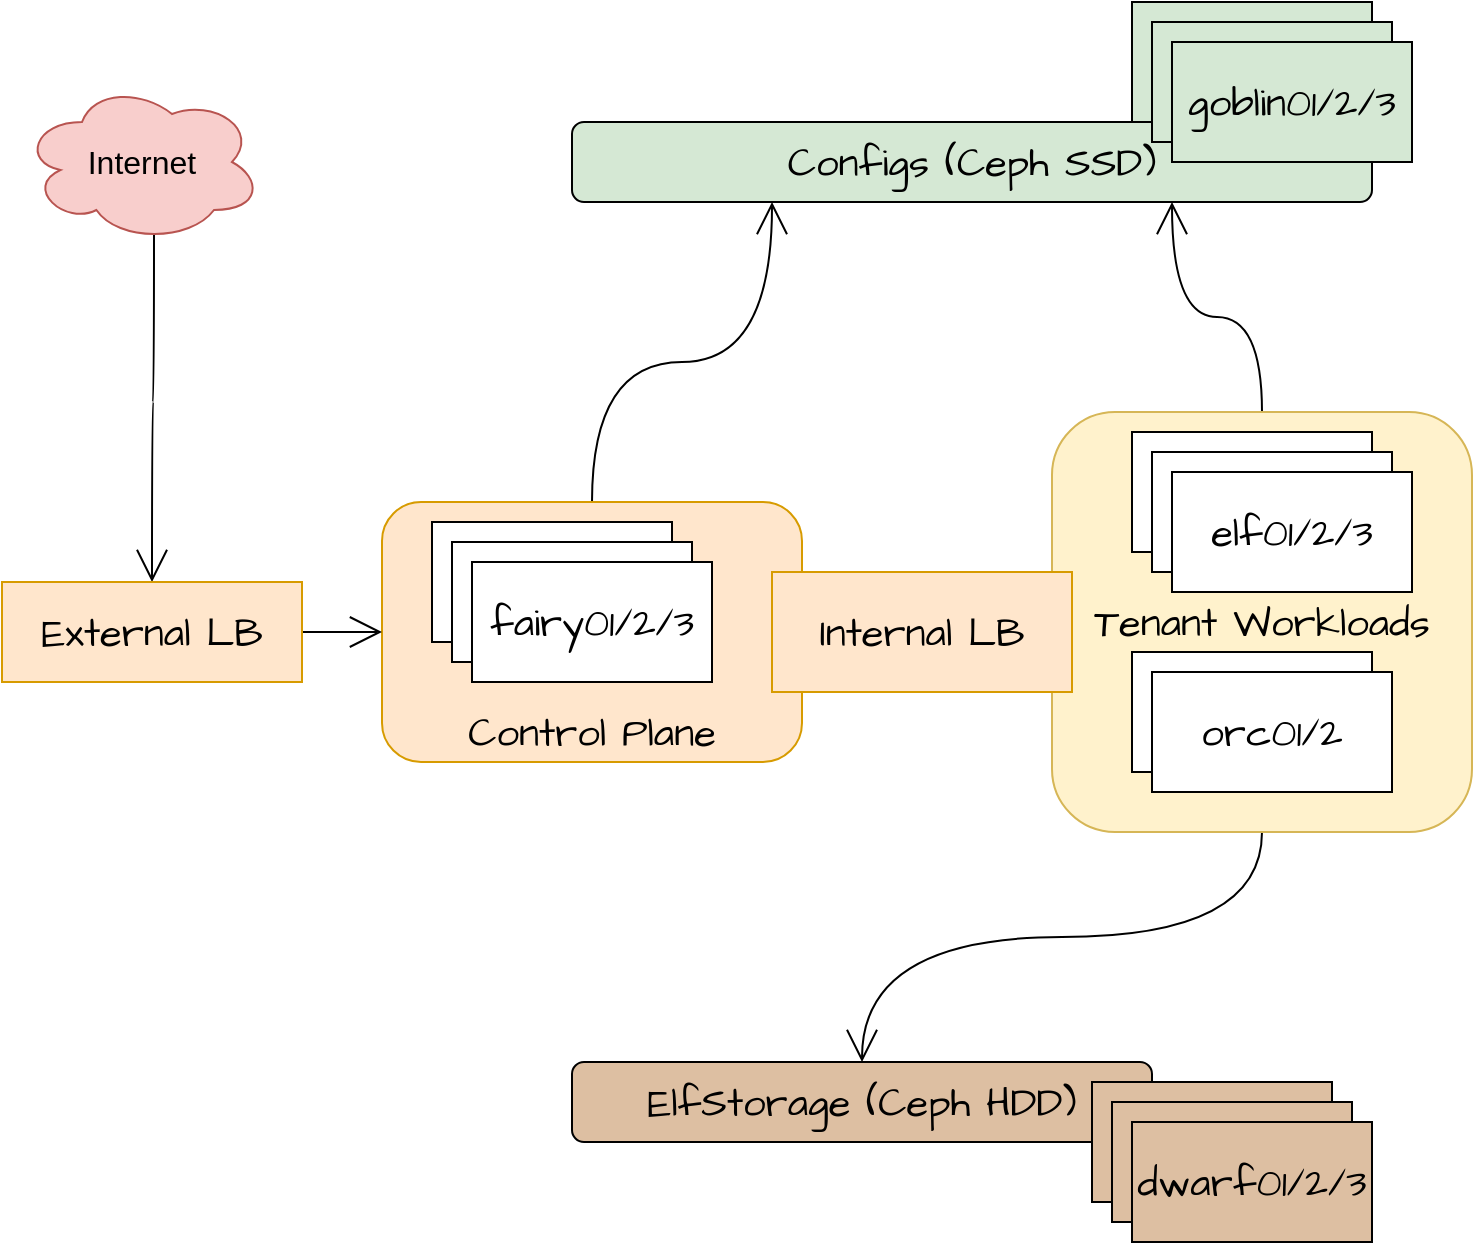 <mxfile version="20.3.0" type="device"><diagram id="Mz_p9S4ZftzY6WqOgdoP" name="Page-1"><mxGraphModel dx="1018" dy="663" grid="1" gridSize="10" guides="1" tooltips="1" connect="1" arrows="1" fold="1" page="1" pageScale="1" pageWidth="827" pageHeight="1169" math="0" shadow="0"><root><mxCell id="0"/><mxCell id="1" parent="0"/><mxCell id="FCFqJwpnMpJZ3dUtSVTe-28" style="edgeStyle=orthogonalEdgeStyle;curved=1;rounded=0;orthogonalLoop=1;jettySize=auto;html=1;exitX=0.5;exitY=0;exitDx=0;exitDy=0;entryX=0.25;entryY=1;entryDx=0;entryDy=0;fontSize=12;endArrow=open;startSize=14;endSize=14;" edge="1" parent="1" source="FCFqJwpnMpJZ3dUtSVTe-22" target="FCFqJwpnMpJZ3dUtSVTe-17"><mxGeometry relative="1" as="geometry"/></mxCell><mxCell id="FCFqJwpnMpJZ3dUtSVTe-22" value="Control Plane" style="rounded=1;whiteSpace=wrap;html=1;hachureGap=4;fontFamily=Architects Daughter;fontSource=https%3A%2F%2Ffonts.googleapis.com%2Fcss%3Ffamily%3DArchitects%2BDaughter;fontSize=20;fillColor=#ffe6cc;strokeColor=#d79b00;verticalAlign=bottom;" vertex="1" parent="1"><mxGeometry x="250" y="330" width="210" height="130" as="geometry"/></mxCell><mxCell id="FCFqJwpnMpJZ3dUtSVTe-27" style="edgeStyle=orthogonalEdgeStyle;curved=1;rounded=0;orthogonalLoop=1;jettySize=auto;html=1;exitX=0.5;exitY=0;exitDx=0;exitDy=0;entryX=0.75;entryY=1;entryDx=0;entryDy=0;fontSize=12;endArrow=open;startSize=14;endSize=14;" edge="1" parent="1" source="FCFqJwpnMpJZ3dUtSVTe-21" target="FCFqJwpnMpJZ3dUtSVTe-17"><mxGeometry relative="1" as="geometry"/></mxCell><mxCell id="FCFqJwpnMpJZ3dUtSVTe-29" style="edgeStyle=orthogonalEdgeStyle;curved=1;rounded=0;orthogonalLoop=1;jettySize=auto;html=1;exitX=0.5;exitY=1;exitDx=0;exitDy=0;entryX=0.5;entryY=0;entryDx=0;entryDy=0;fontSize=12;endArrow=open;startSize=14;endSize=14;" edge="1" parent="1" source="FCFqJwpnMpJZ3dUtSVTe-21" target="FCFqJwpnMpJZ3dUtSVTe-16"><mxGeometry relative="1" as="geometry"/></mxCell><mxCell id="FCFqJwpnMpJZ3dUtSVTe-21" value="Tenant Workloads" style="rounded=1;whiteSpace=wrap;html=1;hachureGap=4;fontFamily=Architects Daughter;fontSource=https%3A%2F%2Ffonts.googleapis.com%2Fcss%3Ffamily%3DArchitects%2BDaughter;fontSize=20;fillColor=#fff2cc;strokeColor=#d6b656;" vertex="1" parent="1"><mxGeometry x="585" y="285" width="210" height="210" as="geometry"/></mxCell><mxCell id="FCFqJwpnMpJZ3dUtSVTe-1" value="ub" style="rounded=0;whiteSpace=wrap;html=1;hachureGap=4;fontFamily=Architects Daughter;fontSource=https%3A%2F%2Ffonts.googleapis.com%2Fcss%3Ffamily%3DArchitects%2BDaughter;fontSize=20;" vertex="1" parent="1"><mxGeometry x="275" y="340" width="120" height="60" as="geometry"/></mxCell><mxCell id="FCFqJwpnMpJZ3dUtSVTe-2" value="fairy01" style="rounded=0;whiteSpace=wrap;html=1;hachureGap=4;fontFamily=Architects Daughter;fontSource=https%3A%2F%2Ffonts.googleapis.com%2Fcss%3Ffamily%3DArchitects%2BDaughter;fontSize=20;" vertex="1" parent="1"><mxGeometry x="285" y="350" width="120" height="60" as="geometry"/></mxCell><mxCell id="FCFqJwpnMpJZ3dUtSVTe-3" value="fairy01/2/3" style="rounded=0;whiteSpace=wrap;html=1;hachureGap=4;fontFamily=Architects Daughter;fontSource=https%3A%2F%2Ffonts.googleapis.com%2Fcss%3Ffamily%3DArchitects%2BDaughter;fontSize=20;" vertex="1" parent="1"><mxGeometry x="295" y="360" width="120" height="60" as="geometry"/></mxCell><mxCell id="FCFqJwpnMpJZ3dUtSVTe-4" value="elf01/203" style="rounded=0;whiteSpace=wrap;html=1;hachureGap=4;fontFamily=Architects Daughter;fontSource=https%3A%2F%2Ffonts.googleapis.com%2Fcss%3Ffamily%3DArchitects%2BDaughter;fontSize=20;" vertex="1" parent="1"><mxGeometry x="625" y="295" width="120" height="60" as="geometry"/></mxCell><mxCell id="FCFqJwpnMpJZ3dUtSVTe-5" value="fairy01" style="rounded=0;whiteSpace=wrap;html=1;hachureGap=4;fontFamily=Architects Daughter;fontSource=https%3A%2F%2Ffonts.googleapis.com%2Fcss%3Ffamily%3DArchitects%2BDaughter;fontSize=20;" vertex="1" parent="1"><mxGeometry x="635" y="305" width="120" height="60" as="geometry"/></mxCell><mxCell id="FCFqJwpnMpJZ3dUtSVTe-6" value="elf01/2/3" style="rounded=0;whiteSpace=wrap;html=1;hachureGap=4;fontFamily=Architects Daughter;fontSource=https%3A%2F%2Ffonts.googleapis.com%2Fcss%3Ffamily%3DArchitects%2BDaughter;fontSize=20;" vertex="1" parent="1"><mxGeometry x="645" y="315" width="120" height="60" as="geometry"/></mxCell><mxCell id="FCFqJwpnMpJZ3dUtSVTe-14" value="fairy01" style="rounded=0;whiteSpace=wrap;html=1;hachureGap=4;fontFamily=Architects Daughter;fontSource=https%3A%2F%2Ffonts.googleapis.com%2Fcss%3Ffamily%3DArchitects%2BDaughter;fontSize=20;" vertex="1" parent="1"><mxGeometry x="625" y="405" width="120" height="60" as="geometry"/></mxCell><mxCell id="FCFqJwpnMpJZ3dUtSVTe-15" value="orc01/2" style="rounded=0;whiteSpace=wrap;html=1;hachureGap=4;fontFamily=Architects Daughter;fontSource=https%3A%2F%2Ffonts.googleapis.com%2Fcss%3Ffamily%3DArchitects%2BDaughter;fontSize=20;" vertex="1" parent="1"><mxGeometry x="635" y="415" width="120" height="60" as="geometry"/></mxCell><mxCell id="FCFqJwpnMpJZ3dUtSVTe-16" value="ElfStorage (Ceph HDD)" style="rounded=1;whiteSpace=wrap;html=1;hachureGap=4;fontFamily=Architects Daughter;fontSource=https%3A%2F%2Ffonts.googleapis.com%2Fcss%3Ffamily%3DArchitects%2BDaughter;fontSize=20;fillColor=#DDBFA2;" vertex="1" parent="1"><mxGeometry x="345" y="610" width="290" height="40" as="geometry"/></mxCell><mxCell id="FCFqJwpnMpJZ3dUtSVTe-17" value="Configs (Ceph SSD)" style="rounded=1;whiteSpace=wrap;html=1;hachureGap=4;fontFamily=Architects Daughter;fontSource=https%3A%2F%2Ffonts.googleapis.com%2Fcss%3Ffamily%3DArchitects%2BDaughter;fontSize=20;fillColor=#D5E8D4;" vertex="1" parent="1"><mxGeometry x="345" y="140" width="400" height="40" as="geometry"/></mxCell><mxCell id="FCFqJwpnMpJZ3dUtSVTe-10" value="elf01/203" style="rounded=0;whiteSpace=wrap;html=1;hachureGap=4;fontFamily=Architects Daughter;fontSource=https%3A%2F%2Ffonts.googleapis.com%2Fcss%3Ffamily%3DArchitects%2BDaughter;fontSize=20;fillColor=#D5E8D4;" vertex="1" parent="1"><mxGeometry x="625" y="80" width="120" height="60" as="geometry"/></mxCell><mxCell id="FCFqJwpnMpJZ3dUtSVTe-11" value="fairy01" style="rounded=0;whiteSpace=wrap;html=1;hachureGap=4;fontFamily=Architects Daughter;fontSource=https%3A%2F%2Ffonts.googleapis.com%2Fcss%3Ffamily%3DArchitects%2BDaughter;fontSize=20;fillColor=#D5E8D4;" vertex="1" parent="1"><mxGeometry x="635" y="90" width="120" height="60" as="geometry"/></mxCell><mxCell id="FCFqJwpnMpJZ3dUtSVTe-12" value="goblin01/2/3" style="rounded=0;whiteSpace=wrap;html=1;hachureGap=4;fontFamily=Architects Daughter;fontSource=https%3A%2F%2Ffonts.googleapis.com%2Fcss%3Ffamily%3DArchitects%2BDaughter;fontSize=20;fillColor=#D5E8D4;" vertex="1" parent="1"><mxGeometry x="645" y="100" width="120" height="60" as="geometry"/></mxCell><mxCell id="FCFqJwpnMpJZ3dUtSVTe-7" value="elf01/203" style="rounded=0;whiteSpace=wrap;html=1;hachureGap=4;fontFamily=Architects Daughter;fontSource=https%3A%2F%2Ffonts.googleapis.com%2Fcss%3Ffamily%3DArchitects%2BDaughter;fontSize=20;fillColor=#DDBFA2;" vertex="1" parent="1"><mxGeometry x="605" y="620" width="120" height="60" as="geometry"/></mxCell><mxCell id="FCFqJwpnMpJZ3dUtSVTe-8" value="fairy01" style="rounded=0;whiteSpace=wrap;html=1;hachureGap=4;fontFamily=Architects Daughter;fontSource=https%3A%2F%2Ffonts.googleapis.com%2Fcss%3Ffamily%3DArchitects%2BDaughter;fontSize=20;fillColor=#DDBFA2;" vertex="1" parent="1"><mxGeometry x="615" y="630" width="120" height="60" as="geometry"/></mxCell><mxCell id="FCFqJwpnMpJZ3dUtSVTe-9" value="dwarf01/2/3" style="rounded=0;whiteSpace=wrap;html=1;hachureGap=4;fontFamily=Architects Daughter;fontSource=https%3A%2F%2Ffonts.googleapis.com%2Fcss%3Ffamily%3DArchitects%2BDaughter;fontSize=20;fillColor=#DDBFA2;" vertex="1" parent="1"><mxGeometry x="625" y="640" width="120" height="60" as="geometry"/></mxCell><mxCell id="FCFqJwpnMpJZ3dUtSVTe-20" value="Internal LB" style="rounded=0;whiteSpace=wrap;html=1;hachureGap=4;fontFamily=Architects Daughter;fontSource=https%3A%2F%2Ffonts.googleapis.com%2Fcss%3Ffamily%3DArchitects%2BDaughter;fontSize=20;fillColor=#ffe6cc;strokeColor=#d79b00;" vertex="1" parent="1"><mxGeometry x="445" y="365" width="150" height="60" as="geometry"/></mxCell><mxCell id="FCFqJwpnMpJZ3dUtSVTe-36" style="edgeStyle=orthogonalEdgeStyle;curved=1;rounded=0;orthogonalLoop=1;jettySize=auto;html=1;exitX=0.55;exitY=0.95;exitDx=0;exitDy=0;exitPerimeter=0;fontSize=12;endArrow=open;startSize=14;endSize=14;" edge="1" parent="1" source="FCFqJwpnMpJZ3dUtSVTe-31" target="FCFqJwpnMpJZ3dUtSVTe-32"><mxGeometry relative="1" as="geometry"/></mxCell><mxCell id="FCFqJwpnMpJZ3dUtSVTe-31" value="Internet" style="ellipse;shape=cloud;whiteSpace=wrap;html=1;fontSize=16;fillColor=#f8cecc;strokeColor=#b85450;" vertex="1" parent="1"><mxGeometry x="70" y="120" width="120" height="80" as="geometry"/></mxCell><mxCell id="FCFqJwpnMpJZ3dUtSVTe-35" style="edgeStyle=orthogonalEdgeStyle;curved=1;rounded=0;orthogonalLoop=1;jettySize=auto;html=1;exitX=1;exitY=0.5;exitDx=0;exitDy=0;entryX=0;entryY=0.5;entryDx=0;entryDy=0;fontSize=12;endArrow=open;startSize=14;endSize=14;" edge="1" parent="1" source="FCFqJwpnMpJZ3dUtSVTe-32" target="FCFqJwpnMpJZ3dUtSVTe-22"><mxGeometry relative="1" as="geometry"/></mxCell><mxCell id="FCFqJwpnMpJZ3dUtSVTe-32" value="External LB" style="rounded=0;whiteSpace=wrap;html=1;hachureGap=4;fontFamily=Architects Daughter;fontSource=https%3A%2F%2Ffonts.googleapis.com%2Fcss%3Ffamily%3DArchitects%2BDaughter;fontSize=20;fillColor=#ffe6cc;strokeColor=#d79b00;" vertex="1" parent="1"><mxGeometry x="60" y="370" width="150" height="50" as="geometry"/></mxCell></root></mxGraphModel></diagram></mxfile>